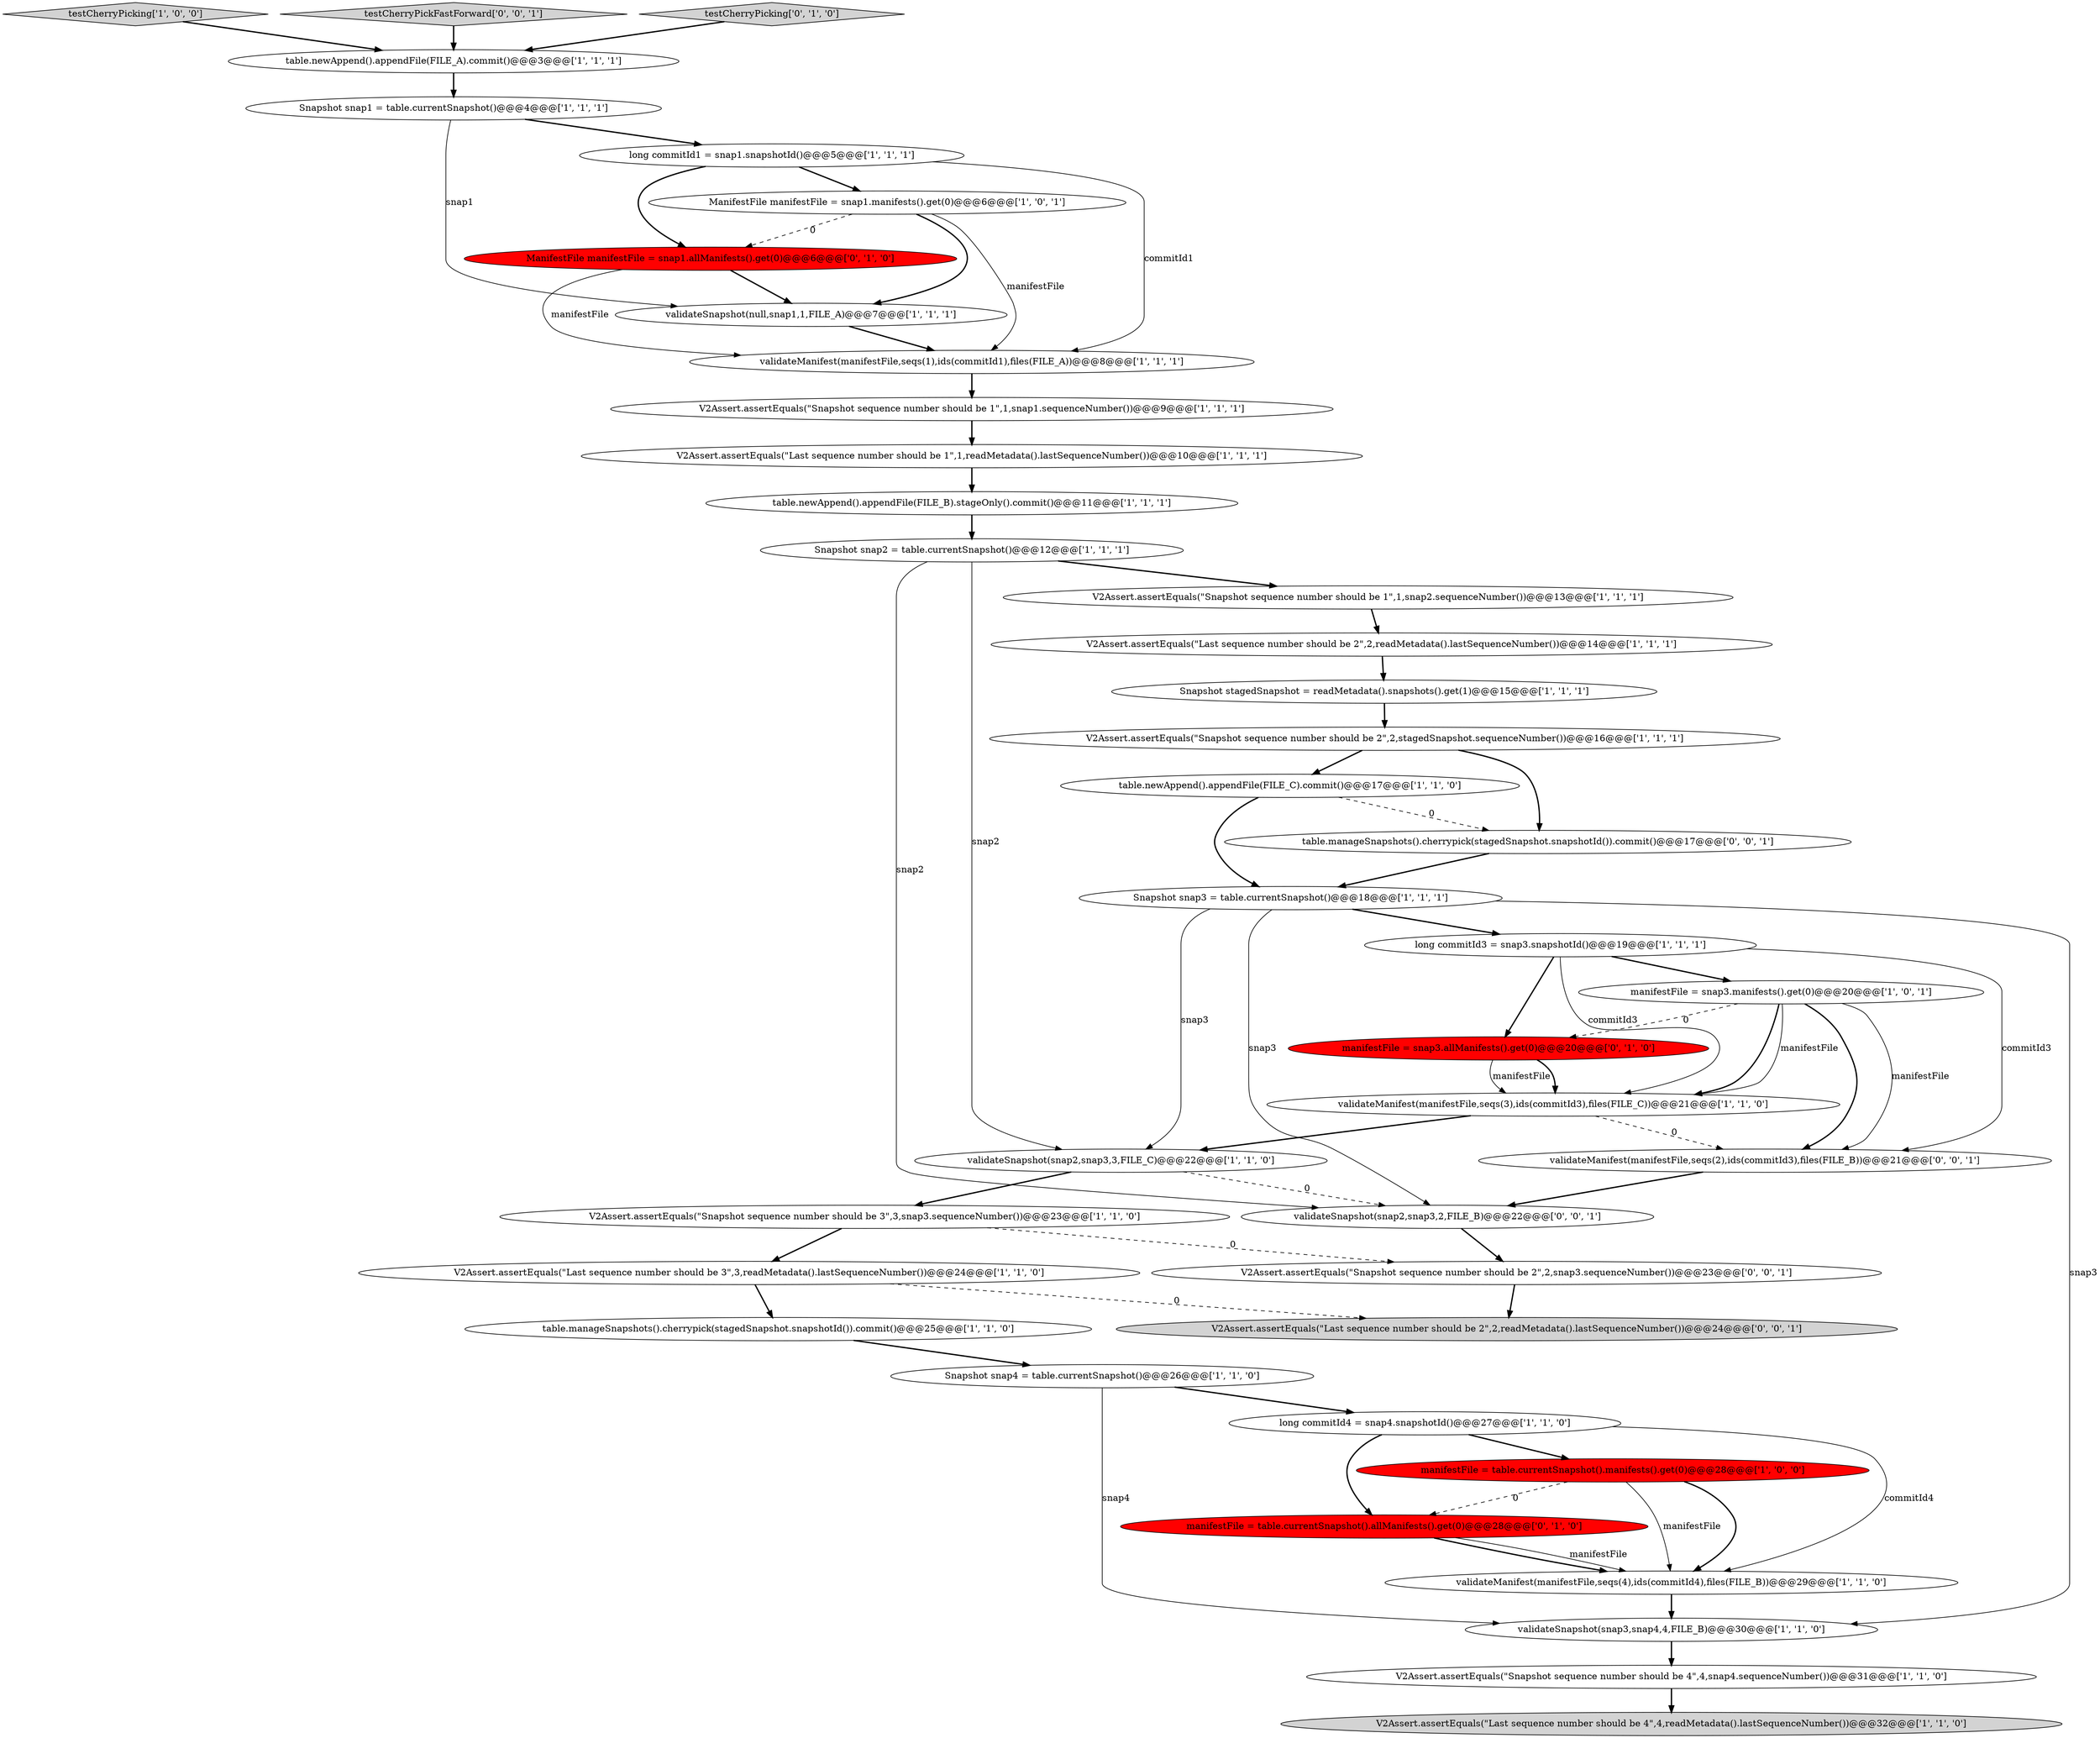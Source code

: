 digraph {
36 [style = filled, label = "validateSnapshot(snap2,snap3,2,FILE_B)@@@22@@@['0', '0', '1']", fillcolor = white, shape = ellipse image = "AAA0AAABBB3BBB"];
33 [style = filled, label = "manifestFile = snap3.allManifests().get(0)@@@20@@@['0', '1', '0']", fillcolor = red, shape = ellipse image = "AAA1AAABBB2BBB"];
15 [style = filled, label = "V2Assert.assertEquals(\"Snapshot sequence number should be 2\",2,stagedSnapshot.sequenceNumber())@@@16@@@['1', '1', '1']", fillcolor = white, shape = ellipse image = "AAA0AAABBB1BBB"];
22 [style = filled, label = "V2Assert.assertEquals(\"Snapshot sequence number should be 1\",1,snap1.sequenceNumber())@@@9@@@['1', '1', '1']", fillcolor = white, shape = ellipse image = "AAA0AAABBB1BBB"];
19 [style = filled, label = "validateManifest(manifestFile,seqs(3),ids(commitId3),files(FILE_C))@@@21@@@['1', '1', '0']", fillcolor = white, shape = ellipse image = "AAA0AAABBB1BBB"];
8 [style = filled, label = "validateManifest(manifestFile,seqs(4),ids(commitId4),files(FILE_B))@@@29@@@['1', '1', '0']", fillcolor = white, shape = ellipse image = "AAA0AAABBB1BBB"];
7 [style = filled, label = "long commitId4 = snap4.snapshotId()@@@27@@@['1', '1', '0']", fillcolor = white, shape = ellipse image = "AAA0AAABBB1BBB"];
12 [style = filled, label = "V2Assert.assertEquals(\"Last sequence number should be 4\",4,readMetadata().lastSequenceNumber())@@@32@@@['1', '1', '0']", fillcolor = lightgray, shape = ellipse image = "AAA0AAABBB1BBB"];
18 [style = filled, label = "table.manageSnapshots().cherrypick(stagedSnapshot.snapshotId()).commit()@@@25@@@['1', '1', '0']", fillcolor = white, shape = ellipse image = "AAA0AAABBB1BBB"];
6 [style = filled, label = "table.newAppend().appendFile(FILE_C).commit()@@@17@@@['1', '1', '0']", fillcolor = white, shape = ellipse image = "AAA0AAABBB1BBB"];
2 [style = filled, label = "V2Assert.assertEquals(\"Last sequence number should be 1\",1,readMetadata().lastSequenceNumber())@@@10@@@['1', '1', '1']", fillcolor = white, shape = ellipse image = "AAA0AAABBB1BBB"];
10 [style = filled, label = "testCherryPicking['1', '0', '0']", fillcolor = lightgray, shape = diamond image = "AAA0AAABBB1BBB"];
14 [style = filled, label = "validateSnapshot(null,snap1,1,FILE_A)@@@7@@@['1', '1', '1']", fillcolor = white, shape = ellipse image = "AAA0AAABBB1BBB"];
31 [style = filled, label = "ManifestFile manifestFile = snap1.allManifests().get(0)@@@6@@@['0', '1', '0']", fillcolor = red, shape = ellipse image = "AAA1AAABBB2BBB"];
32 [style = filled, label = "manifestFile = table.currentSnapshot().allManifests().get(0)@@@28@@@['0', '1', '0']", fillcolor = red, shape = ellipse image = "AAA1AAABBB2BBB"];
5 [style = filled, label = "V2Assert.assertEquals(\"Last sequence number should be 2\",2,readMetadata().lastSequenceNumber())@@@14@@@['1', '1', '1']", fillcolor = white, shape = ellipse image = "AAA0AAABBB1BBB"];
37 [style = filled, label = "V2Assert.assertEquals(\"Last sequence number should be 2\",2,readMetadata().lastSequenceNumber())@@@24@@@['0', '0', '1']", fillcolor = lightgray, shape = ellipse image = "AAA0AAABBB3BBB"];
4 [style = filled, label = "validateSnapshot(snap2,snap3,3,FILE_C)@@@22@@@['1', '1', '0']", fillcolor = white, shape = ellipse image = "AAA0AAABBB1BBB"];
9 [style = filled, label = "validateManifest(manifestFile,seqs(1),ids(commitId1),files(FILE_A))@@@8@@@['1', '1', '1']", fillcolor = white, shape = ellipse image = "AAA0AAABBB1BBB"];
1 [style = filled, label = "table.newAppend().appendFile(FILE_A).commit()@@@3@@@['1', '1', '1']", fillcolor = white, shape = ellipse image = "AAA0AAABBB1BBB"];
28 [style = filled, label = "V2Assert.assertEquals(\"Snapshot sequence number should be 1\",1,snap2.sequenceNumber())@@@13@@@['1', '1', '1']", fillcolor = white, shape = ellipse image = "AAA0AAABBB1BBB"];
3 [style = filled, label = "Snapshot snap4 = table.currentSnapshot()@@@26@@@['1', '1', '0']", fillcolor = white, shape = ellipse image = "AAA0AAABBB1BBB"];
38 [style = filled, label = "table.manageSnapshots().cherrypick(stagedSnapshot.snapshotId()).commit()@@@17@@@['0', '0', '1']", fillcolor = white, shape = ellipse image = "AAA0AAABBB3BBB"];
0 [style = filled, label = "Snapshot snap1 = table.currentSnapshot()@@@4@@@['1', '1', '1']", fillcolor = white, shape = ellipse image = "AAA0AAABBB1BBB"];
30 [style = filled, label = "V2Assert.assertEquals(\"Last sequence number should be 3\",3,readMetadata().lastSequenceNumber())@@@24@@@['1', '1', '0']", fillcolor = white, shape = ellipse image = "AAA0AAABBB1BBB"];
27 [style = filled, label = "manifestFile = snap3.manifests().get(0)@@@20@@@['1', '0', '1']", fillcolor = white, shape = ellipse image = "AAA0AAABBB1BBB"];
29 [style = filled, label = "long commitId3 = snap3.snapshotId()@@@19@@@['1', '1', '1']", fillcolor = white, shape = ellipse image = "AAA0AAABBB1BBB"];
35 [style = filled, label = "V2Assert.assertEquals(\"Snapshot sequence number should be 2\",2,snap3.sequenceNumber())@@@23@@@['0', '0', '1']", fillcolor = white, shape = ellipse image = "AAA0AAABBB3BBB"];
11 [style = filled, label = "V2Assert.assertEquals(\"Snapshot sequence number should be 4\",4,snap4.sequenceNumber())@@@31@@@['1', '1', '0']", fillcolor = white, shape = ellipse image = "AAA0AAABBB1BBB"];
20 [style = filled, label = "Snapshot snap2 = table.currentSnapshot()@@@12@@@['1', '1', '1']", fillcolor = white, shape = ellipse image = "AAA0AAABBB1BBB"];
26 [style = filled, label = "long commitId1 = snap1.snapshotId()@@@5@@@['1', '1', '1']", fillcolor = white, shape = ellipse image = "AAA0AAABBB1BBB"];
13 [style = filled, label = "Snapshot snap3 = table.currentSnapshot()@@@18@@@['1', '1', '1']", fillcolor = white, shape = ellipse image = "AAA0AAABBB1BBB"];
40 [style = filled, label = "testCherryPickFastForward['0', '0', '1']", fillcolor = lightgray, shape = diamond image = "AAA0AAABBB3BBB"];
23 [style = filled, label = "ManifestFile manifestFile = snap1.manifests().get(0)@@@6@@@['1', '0', '1']", fillcolor = white, shape = ellipse image = "AAA0AAABBB1BBB"];
25 [style = filled, label = "V2Assert.assertEquals(\"Snapshot sequence number should be 3\",3,snap3.sequenceNumber())@@@23@@@['1', '1', '0']", fillcolor = white, shape = ellipse image = "AAA0AAABBB1BBB"];
24 [style = filled, label = "table.newAppend().appendFile(FILE_B).stageOnly().commit()@@@11@@@['1', '1', '1']", fillcolor = white, shape = ellipse image = "AAA0AAABBB1BBB"];
39 [style = filled, label = "validateManifest(manifestFile,seqs(2),ids(commitId3),files(FILE_B))@@@21@@@['0', '0', '1']", fillcolor = white, shape = ellipse image = "AAA0AAABBB3BBB"];
21 [style = filled, label = "Snapshot stagedSnapshot = readMetadata().snapshots().get(1)@@@15@@@['1', '1', '1']", fillcolor = white, shape = ellipse image = "AAA0AAABBB1BBB"];
34 [style = filled, label = "testCherryPicking['0', '1', '0']", fillcolor = lightgray, shape = diamond image = "AAA0AAABBB2BBB"];
17 [style = filled, label = "manifestFile = table.currentSnapshot().manifests().get(0)@@@28@@@['1', '0', '0']", fillcolor = red, shape = ellipse image = "AAA1AAABBB1BBB"];
16 [style = filled, label = "validateSnapshot(snap3,snap4,4,FILE_B)@@@30@@@['1', '1', '0']", fillcolor = white, shape = ellipse image = "AAA0AAABBB1BBB"];
9->22 [style = bold, label=""];
31->14 [style = bold, label=""];
17->8 [style = bold, label=""];
8->16 [style = bold, label=""];
13->36 [style = solid, label="snap3"];
18->3 [style = bold, label=""];
7->32 [style = bold, label=""];
15->38 [style = bold, label=""];
30->37 [style = dashed, label="0"];
28->5 [style = bold, label=""];
7->17 [style = bold, label=""];
0->26 [style = bold, label=""];
22->2 [style = bold, label=""];
16->11 [style = bold, label=""];
4->25 [style = bold, label=""];
27->19 [style = solid, label="manifestFile"];
27->39 [style = solid, label="manifestFile"];
34->1 [style = bold, label=""];
25->30 [style = bold, label=""];
21->15 [style = bold, label=""];
0->14 [style = solid, label="snap1"];
23->31 [style = dashed, label="0"];
20->28 [style = bold, label=""];
7->8 [style = solid, label="commitId4"];
13->4 [style = solid, label="snap3"];
17->32 [style = dashed, label="0"];
15->6 [style = bold, label=""];
11->12 [style = bold, label=""];
6->38 [style = dashed, label="0"];
1->0 [style = bold, label=""];
33->19 [style = solid, label="manifestFile"];
25->35 [style = dashed, label="0"];
30->18 [style = bold, label=""];
17->8 [style = solid, label="manifestFile"];
26->9 [style = solid, label="commitId1"];
20->4 [style = solid, label="snap2"];
24->20 [style = bold, label=""];
23->14 [style = bold, label=""];
31->9 [style = solid, label="manifestFile"];
5->21 [style = bold, label=""];
40->1 [style = bold, label=""];
29->27 [style = bold, label=""];
13->29 [style = bold, label=""];
26->31 [style = bold, label=""];
29->33 [style = bold, label=""];
32->8 [style = bold, label=""];
27->39 [style = bold, label=""];
20->36 [style = solid, label="snap2"];
4->36 [style = dashed, label="0"];
19->39 [style = dashed, label="0"];
3->7 [style = bold, label=""];
35->37 [style = bold, label=""];
13->16 [style = solid, label="snap3"];
23->9 [style = solid, label="manifestFile"];
6->13 [style = bold, label=""];
26->23 [style = bold, label=""];
3->16 [style = solid, label="snap4"];
14->9 [style = bold, label=""];
27->19 [style = bold, label=""];
19->4 [style = bold, label=""];
29->19 [style = solid, label="commitId3"];
29->39 [style = solid, label="commitId3"];
2->24 [style = bold, label=""];
33->19 [style = bold, label=""];
36->35 [style = bold, label=""];
32->8 [style = solid, label="manifestFile"];
10->1 [style = bold, label=""];
38->13 [style = bold, label=""];
39->36 [style = bold, label=""];
27->33 [style = dashed, label="0"];
}

